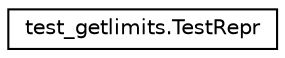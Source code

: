 digraph "Graphical Class Hierarchy"
{
 // LATEX_PDF_SIZE
  edge [fontname="Helvetica",fontsize="10",labelfontname="Helvetica",labelfontsize="10"];
  node [fontname="Helvetica",fontsize="10",shape=record];
  rankdir="LR";
  Node0 [label="test_getlimits.TestRepr",height=0.2,width=0.4,color="black", fillcolor="white", style="filled",URL="$classtest__getlimits_1_1TestRepr.html",tooltip=" "];
}
